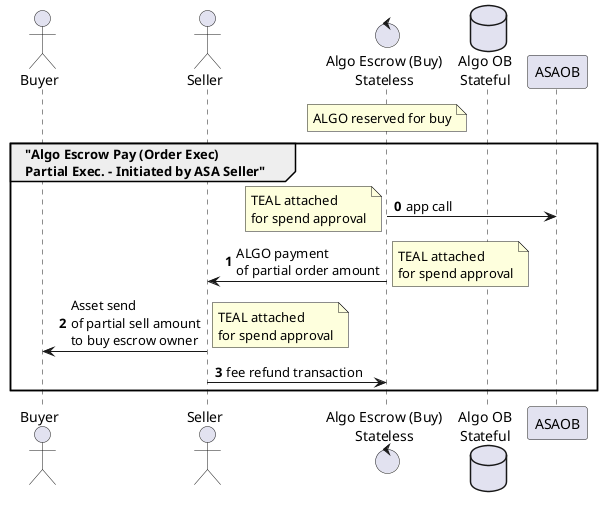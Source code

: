 @startuml
actor Buyer
actor Seller
control "Algo Escrow (Buy)\nStateless" as AlgoEscrow
database "Algo OB\nStateful" as AlgoOB
note over AlgoEscrow: ALGO reserved for buy

group "Algo Escrow Pay (Order Exec)\nPartial Exec. - Initiated by ASA Seller"
autonumber 0
AlgoEscrow -> ASAOB: app call
note left: TEAL attached\nfor spend approval
AlgoEscrow -> Seller: ALGO payment\nof partial order amount
note right: TEAL attached\nfor spend approval
Seller -> Buyer: Asset send\nof partial sell amount\nto buy escrow owner
note right: TEAL attached\nfor spend approval
Seller -> AlgoEscrow: fee refund transaction
end

@enduml
